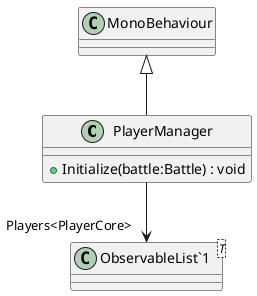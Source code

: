 @startuml
class PlayerManager {
    + Initialize(battle:Battle) : void
}
class "ObservableList`1"<T> {
}
MonoBehaviour <|-- PlayerManager
PlayerManager --> "Players<PlayerCore>" "ObservableList`1"
@enduml

